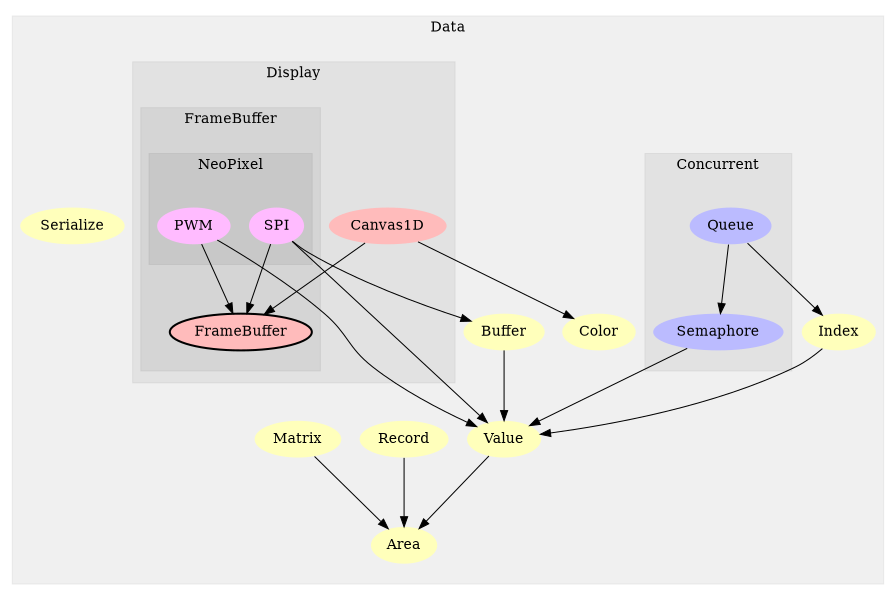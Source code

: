 digraph G {
size="6,4";
ratio="fill";
subgraph cluster_0 {
label="Data";
color="#0000000F";
style="filled";
u0[label="Record",style="filled",fillcolor="#ffffbb",penwidth="0"];
u1[label="Buffer",style="filled",fillcolor="#ffffbb",penwidth="0"];
u2[label="Area",style="filled",fillcolor="#ffffbb",penwidth="0"];
u3[label="Value",style="filled",fillcolor="#ffffbb",penwidth="0"];
u4[label="Index",style="filled",fillcolor="#ffffbb",penwidth="0"];
u5[label="Color",style="filled",fillcolor="#ffffbb",penwidth="0"];
u8[label="Matrix",style="filled",fillcolor="#ffffbb",penwidth="0"];
u9[label="Serialize",style="filled",fillcolor="#ffffbb",penwidth="0"];
subgraph cluster_1 {
label="Concurrent";
color="#0000000F";
style="filled";
u6[label="Queue",style="filled",fillcolor="#bbbbff",penwidth="0"];
u7[label="Semaphore",style="filled",fillcolor="#bbbbff",penwidth="0"];

}
subgraph cluster_2 {
label="Display";
color="#0000000F";
style="filled";
u13[label="Canvas1D",style="filled",fillcolor="#ffbbbb",penwidth="0"];
subgraph cluster_3 {
label="FrameBuffer";
color="#0000000F";
style="filled";
u12[label="FrameBuffer",style="filled,bold",fillcolor="#ffbbbb"];
subgraph cluster_4 {
label="NeoPixel";
color="#0000000F";
style="filled";
u10[label="SPI",style="filled",fillcolor="#ffbbff",penwidth="0"];
u11[label="PWM",style="filled",fillcolor="#ffbbff",penwidth="0"];

}

}

}

}
u0 -> u2;
u1 -> u3;
u3 -> u2;
u4 -> u3;
u6 -> u4;
u6 -> u7;
u7 -> u3;
u8 -> u2;
u10 -> u1;
u10 -> u3;
u10 -> u12;
u11 -> u3;
u11 -> u12;
u13 -> u5;
u13 -> u12;

}
